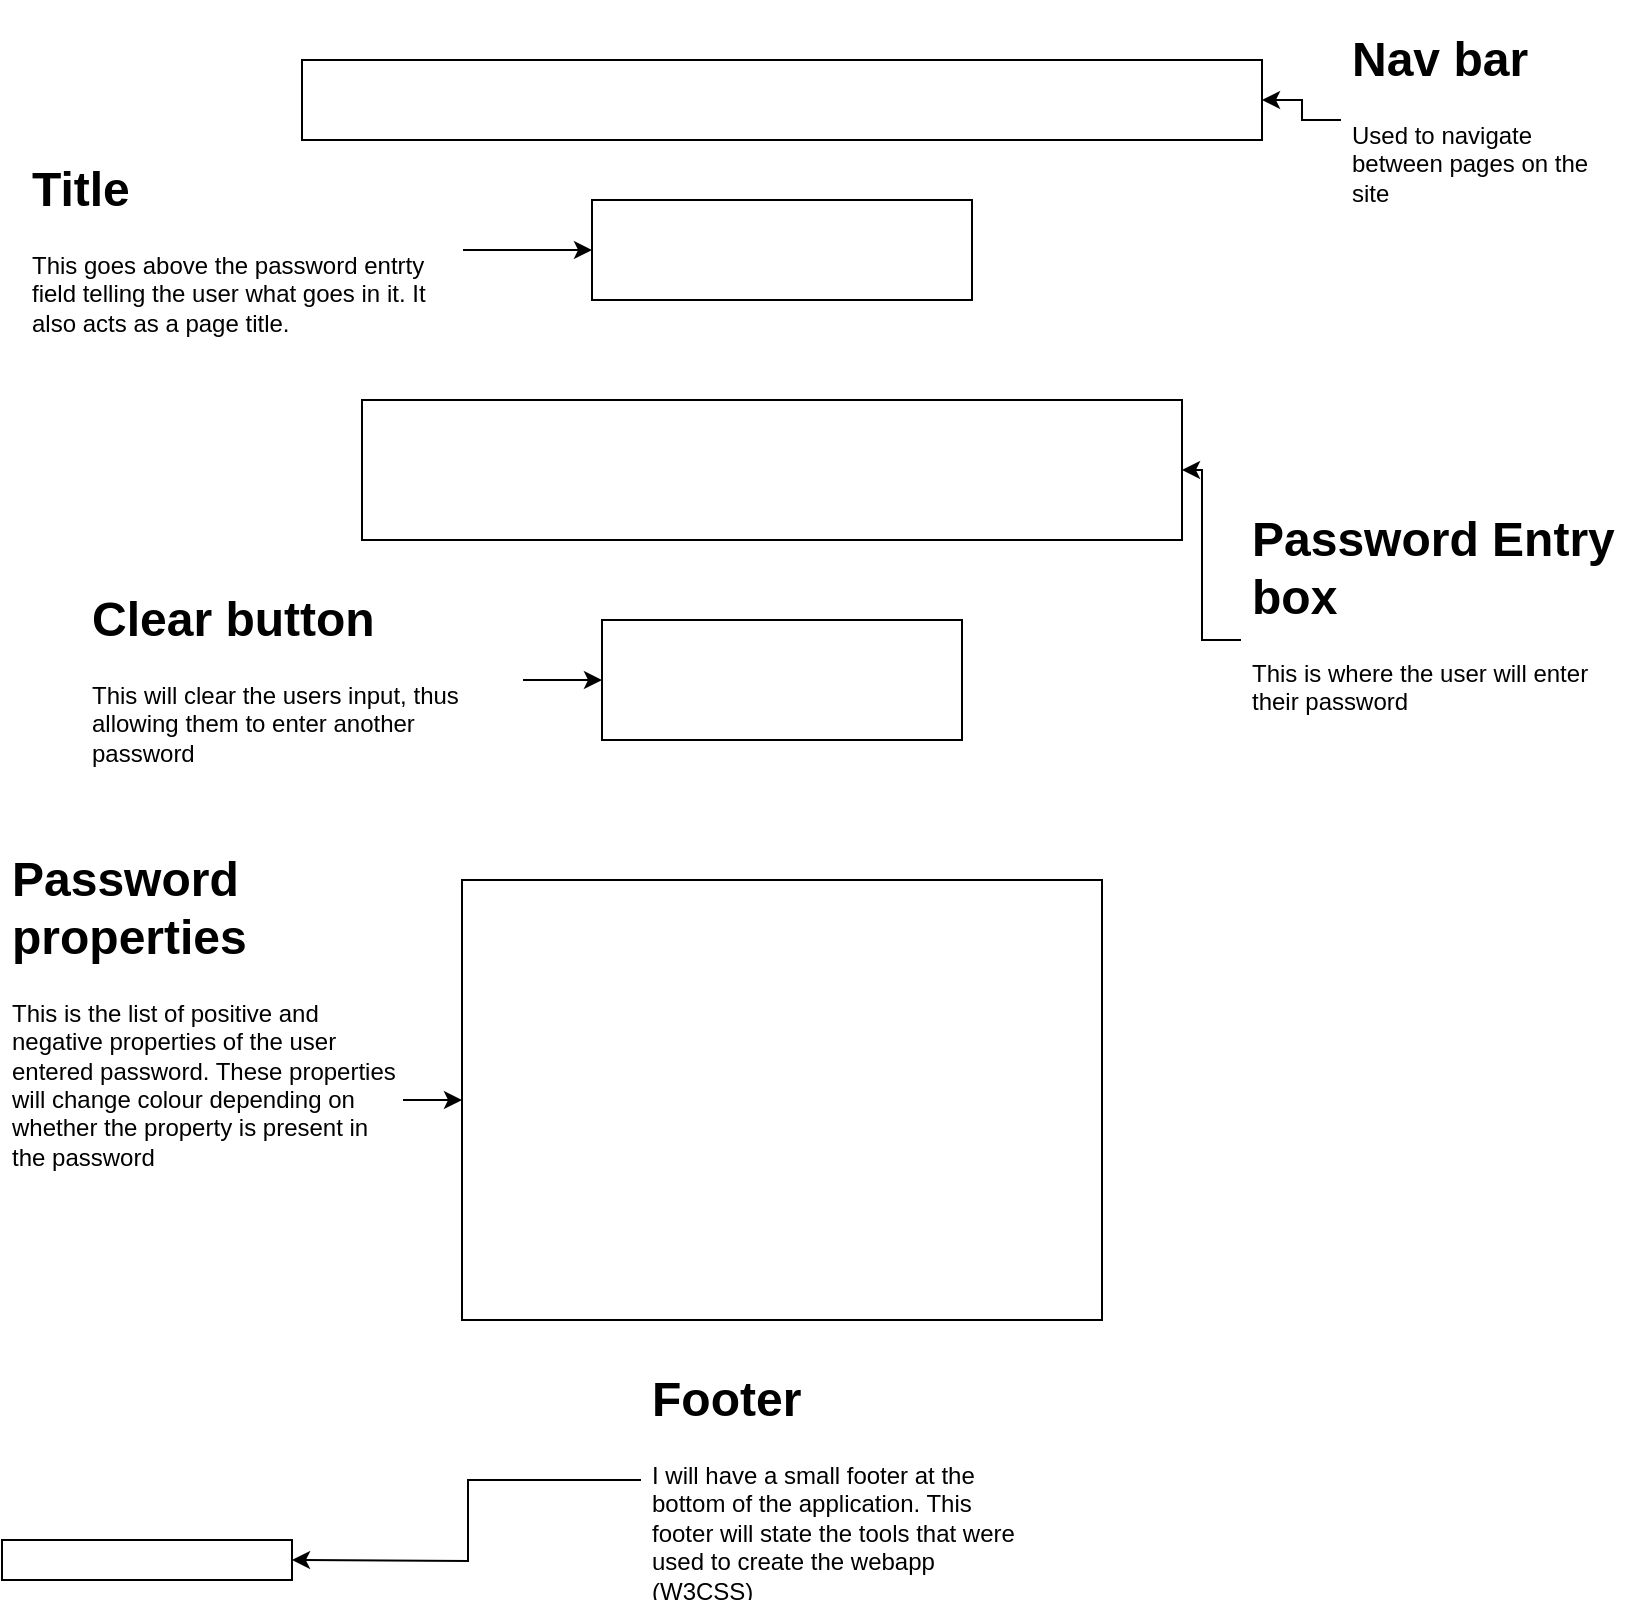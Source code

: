 <mxfile version="12.4.3" type="device" pages="1"><diagram id="Nm2ausVflG2A0LWn8ORo" name="Page-1"><mxGraphModel dx="1662" dy="779" grid="1" gridSize="10" guides="1" tooltips="1" connect="1" arrows="1" fold="1" page="1" pageScale="1" pageWidth="827" pageHeight="1169" math="0" shadow="0"><root><mxCell id="0"/><mxCell id="1" parent="0"/><mxCell id="rS0rx5gg2IjXkwJwPkTd-1" value="" style="rounded=0;whiteSpace=wrap;html=1;fillColor=#FFFFFF;strokeColor=#000000;shadow=0;" parent="1" vertex="1"><mxGeometry x="160" y="40" width="480" height="40" as="geometry"/></mxCell><mxCell id="rS0rx5gg2IjXkwJwPkTd-2" value="" style="rounded=0;whiteSpace=wrap;html=1;fillColor=#FFFFFF;strokeColor=#000000;shadow=0;" parent="1" vertex="1"><mxGeometry x="190" y="210" width="410" height="70" as="geometry"/></mxCell><mxCell id="rS0rx5gg2IjXkwJwPkTd-4" value="" style="rounded=0;whiteSpace=wrap;html=1;fillColor=#FFFFFF;strokeColor=#000000;shadow=0;" parent="1" vertex="1"><mxGeometry x="305" y="110" width="190" height="50" as="geometry"/></mxCell><mxCell id="rS0rx5gg2IjXkwJwPkTd-5" value="" style="rounded=0;whiteSpace=wrap;html=1;fillColor=#FFFFFF;strokeColor=#000000;shadow=0;" parent="1" vertex="1"><mxGeometry x="240" y="450" width="320" height="220" as="geometry"/></mxCell><mxCell id="rS0rx5gg2IjXkwJwPkTd-8" style="edgeStyle=orthogonalEdgeStyle;rounded=0;orthogonalLoop=1;jettySize=auto;html=1;entryX=1;entryY=0.5;entryDx=0;entryDy=0;shadow=0;strokeColor=#000000;" parent="1" source="rS0rx5gg2IjXkwJwPkTd-7" target="rS0rx5gg2IjXkwJwPkTd-1" edge="1"><mxGeometry relative="1" as="geometry"><Array as="points"/></mxGeometry></mxCell><mxCell id="rS0rx5gg2IjXkwJwPkTd-7" value="&lt;h1&gt;Nav bar&lt;br&gt;&lt;/h1&gt;&lt;p&gt;Used to navigate between pages on the site&lt;br&gt;&lt;/p&gt;" style="text;html=1;strokeColor=#FFFFFF;fillColor=none;spacing=5;spacingTop=-20;whiteSpace=wrap;overflow=hidden;rounded=0;shadow=0;" parent="1" vertex="1"><mxGeometry x="680" y="20" width="140" height="100" as="geometry"/></mxCell><mxCell id="rS0rx5gg2IjXkwJwPkTd-11" value="" style="edgeStyle=orthogonalEdgeStyle;rounded=0;orthogonalLoop=1;jettySize=auto;html=1;entryX=1;entryY=0.5;entryDx=0;entryDy=0;shadow=0;strokeColor=#000000;" parent="1" source="rS0rx5gg2IjXkwJwPkTd-9" target="rS0rx5gg2IjXkwJwPkTd-2" edge="1"><mxGeometry relative="1" as="geometry"><mxPoint x="760" y="510" as="targetPoint"/></mxGeometry></mxCell><mxCell id="rS0rx5gg2IjXkwJwPkTd-9" value="&lt;h1&gt;Password Entry box&lt;br&gt;&lt;/h1&gt;&lt;p&gt;This is where the user will enter their password &lt;br&gt;&lt;/p&gt;" style="text;html=1;strokeColor=#FFFFFF;fillColor=none;spacing=5;spacingTop=-20;whiteSpace=wrap;overflow=hidden;rounded=0;shadow=0;" parent="1" vertex="1"><mxGeometry x="630" y="260" width="190" height="140" as="geometry"/></mxCell><mxCell id="rS0rx5gg2IjXkwJwPkTd-13" style="edgeStyle=orthogonalEdgeStyle;rounded=0;orthogonalLoop=1;jettySize=auto;html=1;entryX=0;entryY=0.5;entryDx=0;entryDy=0;shadow=0;strokeColor=#000000;" parent="1" source="rS0rx5gg2IjXkwJwPkTd-12" target="rS0rx5gg2IjXkwJwPkTd-4" edge="1"><mxGeometry relative="1" as="geometry"/></mxCell><mxCell id="rS0rx5gg2IjXkwJwPkTd-12" value="&lt;h1&gt;Title &lt;br&gt;&lt;/h1&gt;&lt;p&gt;This goes above the password entrty field telling the user what goes in it. It also acts as a page title. &lt;br&gt;&lt;/p&gt;" style="text;html=1;strokeColor=#FFFFFF;fillColor=none;spacing=5;spacingTop=-20;whiteSpace=wrap;overflow=hidden;rounded=0;shadow=0;" parent="1" vertex="1"><mxGeometry x="20" y="85" width="220" height="100" as="geometry"/></mxCell><mxCell id="1JTIHpgzWCVH3TyO-EGZ-6" style="edgeStyle=orthogonalEdgeStyle;rounded=0;orthogonalLoop=1;jettySize=auto;html=1;shadow=0;strokeColor=#000000;" edge="1" parent="1" source="1JTIHpgzWCVH3TyO-EGZ-4" target="1JTIHpgzWCVH3TyO-EGZ-5"><mxGeometry relative="1" as="geometry"/></mxCell><mxCell id="1JTIHpgzWCVH3TyO-EGZ-4" value="&lt;h1&gt;Clear button&lt;br&gt;&lt;/h1&gt;&lt;p&gt;This will clear the users input, thus allowing them to enter another password&lt;br&gt;&lt;/p&gt;" style="text;html=1;strokeColor=#FFFFFF;fillColor=none;spacing=5;spacingTop=-20;whiteSpace=wrap;overflow=hidden;rounded=0;shadow=0;" vertex="1" parent="1"><mxGeometry x="50" y="300" width="220" height="100" as="geometry"/></mxCell><mxCell id="rS0rx5gg2IjXkwJwPkTd-15" style="edgeStyle=orthogonalEdgeStyle;rounded=0;orthogonalLoop=1;jettySize=auto;html=1;entryX=0;entryY=0.5;entryDx=0;entryDy=0;shadow=0;strokeColor=#000000;exitX=1;exitY=0.5;exitDx=0;exitDy=0;" parent="1" source="rS0rx5gg2IjXkwJwPkTd-14" target="rS0rx5gg2IjXkwJwPkTd-5" edge="1"><mxGeometry relative="1" as="geometry"><Array as="points"><mxPoint x="210" y="560"/></Array></mxGeometry></mxCell><mxCell id="rS0rx5gg2IjXkwJwPkTd-14" value="&lt;h1&gt;Password properties&lt;br&gt;&lt;/h1&gt;&lt;div id=&quot;inside&quot; class=&quot;text_box&quot;&gt;This is the list of positive and negative properties of the user entered password. These properties will change colour depending on whether the property is present in the password&lt;br&gt;&lt;/div&gt;" style="text;html=1;strokeColor=#FFFFFF;fillColor=none;spacing=5;spacingTop=-20;whiteSpace=wrap;overflow=hidden;rounded=0;shadow=0;" parent="1" vertex="1"><mxGeometry x="10" y="430" width="200" height="170" as="geometry"/></mxCell><mxCell id="rS0rx5gg2IjXkwJwPkTd-16" value="" style="rounded=0;whiteSpace=wrap;html=1;fillColor=#FFFFFF;strokeColor=#000000;shadow=0;" parent="1" vertex="1"><mxGeometry x="10" y="780" width="145" height="20" as="geometry"/></mxCell><mxCell id="rS0rx5gg2IjXkwJwPkTd-18" style="edgeStyle=orthogonalEdgeStyle;rounded=0;orthogonalLoop=1;jettySize=auto;html=1;entryX=1;entryY=0.5;entryDx=0;entryDy=0;shadow=0;strokeColor=#000000;" parent="1" source="rS0rx5gg2IjXkwJwPkTd-17" edge="1"><mxGeometry relative="1" as="geometry"><mxPoint x="155" y="790" as="targetPoint"/></mxGeometry></mxCell><mxCell id="rS0rx5gg2IjXkwJwPkTd-17" value="&lt;h1&gt;Footer&lt;/h1&gt;&lt;p&gt;I will have a small footer at the bottom of the application. This footer will state the tools that were used to create the webapp (W3CSS)&lt;br&gt;&lt;/p&gt;" style="text;html=1;strokeColor=#FFFFFF;fillColor=none;spacing=5;spacingTop=-20;whiteSpace=wrap;overflow=hidden;rounded=0;shadow=0;" parent="1" vertex="1"><mxGeometry x="330" y="690" width="190" height="120" as="geometry"/></mxCell><mxCell id="1JTIHpgzWCVH3TyO-EGZ-5" value="" style="rounded=0;whiteSpace=wrap;html=1;shadow=0;strokeColor=#000000;fillColor=#FFFFFF;" vertex="1" parent="1"><mxGeometry x="310" y="320" width="180" height="60" as="geometry"/></mxCell></root></mxGraphModel></diagram></mxfile>